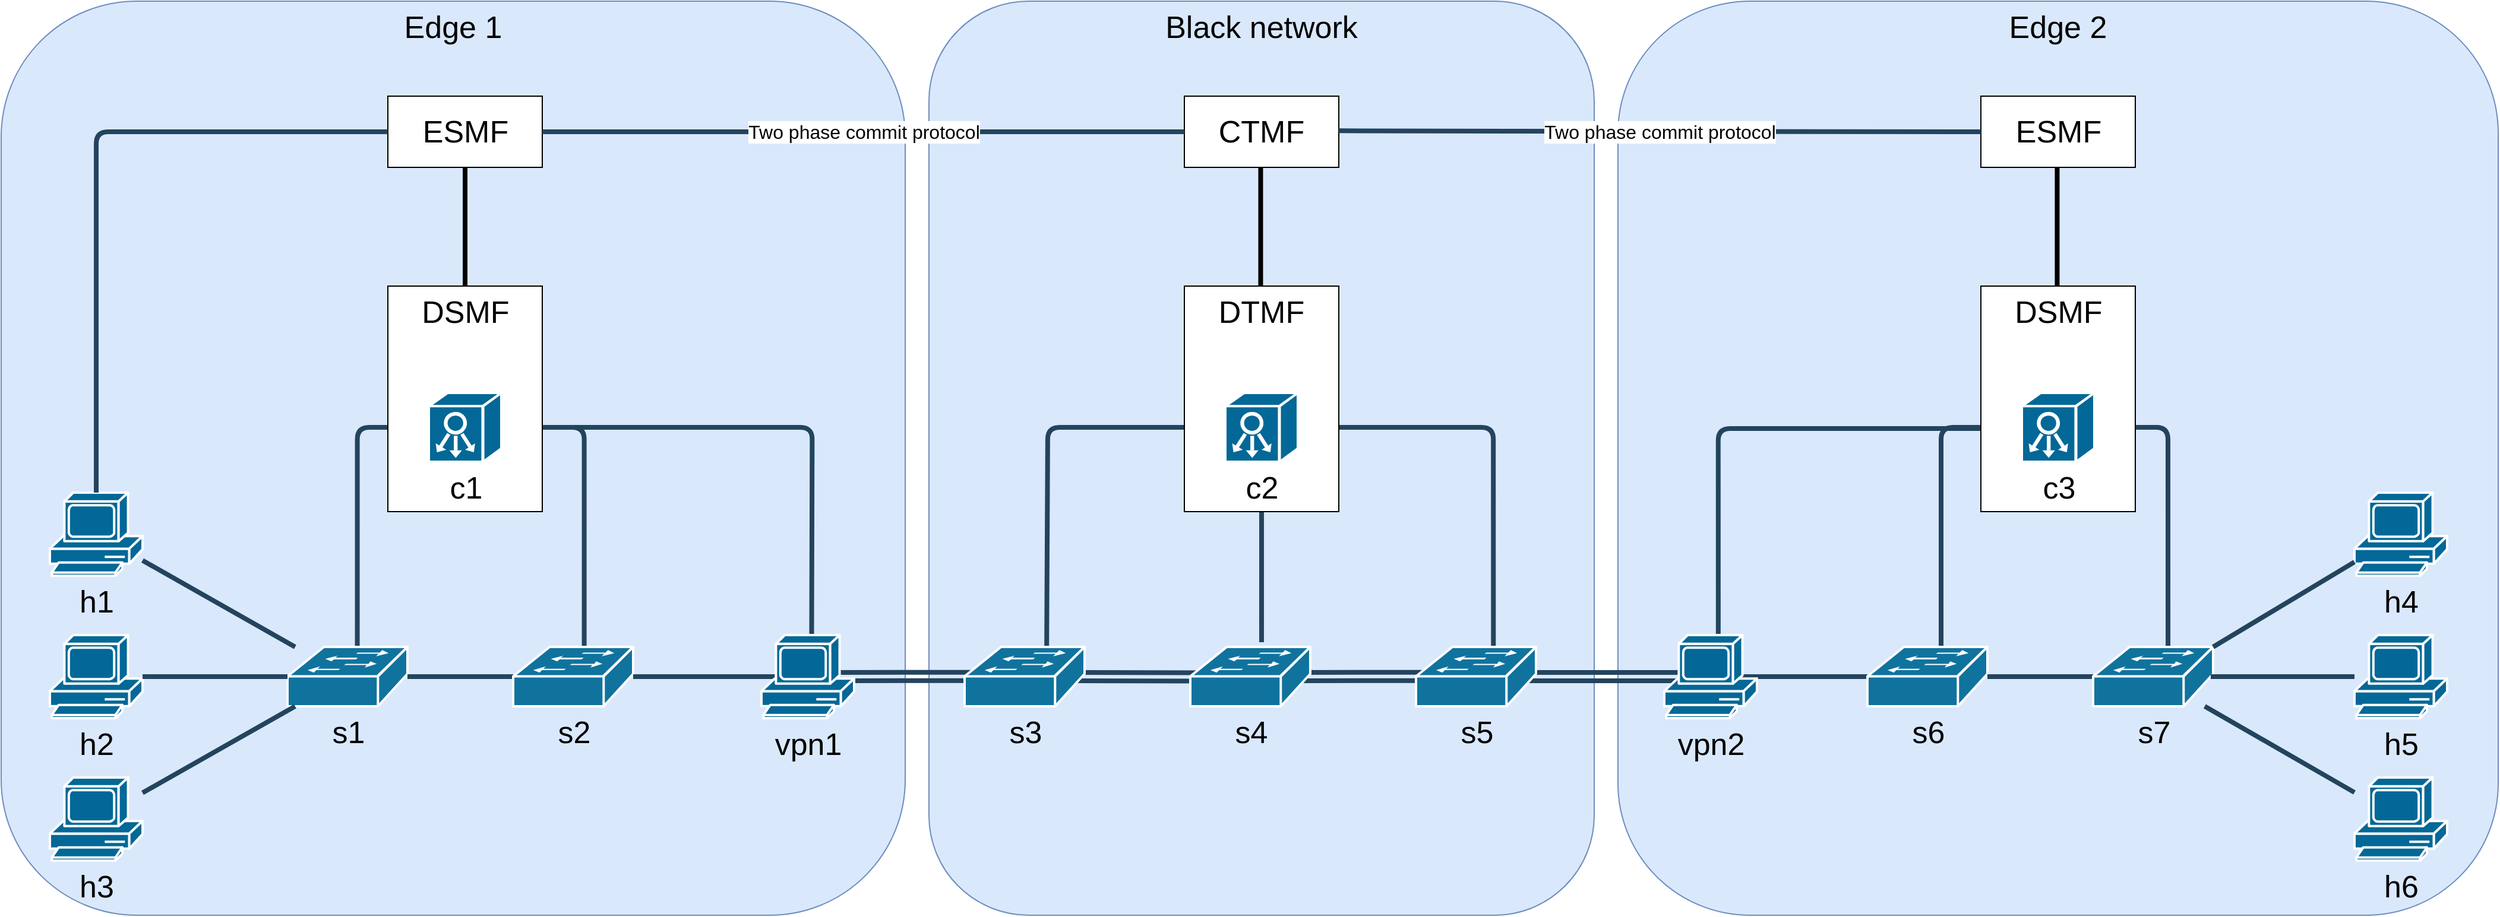 <mxfile version="20.5.3" type="embed"><diagram id="6a731a19-8d31-9384-78a2-239565b7b9f0" name="Page-1"><mxGraphModel dx="1666" dy="1071" grid="1" gridSize="10" guides="1" tooltips="1" connect="1" arrows="1" fold="1" page="1" pageScale="1" pageWidth="827" pageHeight="1169" background="none" math="0" shadow="0"><root><mxCell id="0"/><mxCell id="1" parent="0"/><mxCell id="eoMGSKBOUgeIE6Lk5qr4-2287" value="Edge 2" style="rounded=1;whiteSpace=wrap;html=1;fillColor=#dae8fc;strokeColor=#6c8ebf;fontSize=26;verticalAlign=top;" parent="1" vertex="1"><mxGeometry x="1541" y="180" width="741" height="770" as="geometry"/></mxCell><mxCell id="VIIdwyrcARPIxDZz3K_W-2183" style="edgeStyle=orthogonalEdgeStyle;rounded=0;orthogonalLoop=1;jettySize=auto;html=1;exitX=0.5;exitY=0;exitDx=0;exitDy=0;exitPerimeter=0;entryX=0.5;entryY=1;entryDx=0;entryDy=0;endArrow=none;endFill=0;strokeWidth=4;" parent="1" edge="1"><mxGeometry relative="1" as="geometry"><mxPoint x="1910.73" y="510" as="sourcePoint"/><mxPoint x="1910.73" y="320" as="targetPoint"/></mxGeometry></mxCell><mxCell id="eoMGSKBOUgeIE6Lk5qr4-2299" style="edgeStyle=orthogonalEdgeStyle;rounded=1;html=1;strokeColor=#23445D;endArrow=none;endFill=0;strokeWidth=4;exitX=0.624;exitY=-0.006;exitDx=0;exitDy=0;exitPerimeter=0;" parent="1" source="eoMGSKBOUgeIE6Lk5qr4-2272" target="VIIdwyrcARPIxDZz3K_W-2173" edge="1"><mxGeometry relative="1" as="geometry"><mxPoint x="891" y="839" as="sourcePoint"/><mxPoint x="802" y="839" as="targetPoint"/><Array as="points"><mxPoint x="2004" y="539"/></Array></mxGeometry></mxCell><mxCell id="eoMGSKBOUgeIE6Lk5qr4-2298" style="edgeStyle=orthogonalEdgeStyle;rounded=1;html=1;strokeColor=#23445D;endArrow=none;endFill=0;strokeWidth=4;exitX=0.614;exitY=0.007;exitDx=0;exitDy=0;exitPerimeter=0;" parent="1" source="eoMGSKBOUgeIE6Lk5qr4-2270" target="VIIdwyrcARPIxDZz3K_W-2173" edge="1"><mxGeometry relative="1" as="geometry"><mxPoint x="1700" y="1022" as="sourcePoint"/><mxPoint x="1262" y="1021" as="targetPoint"/><Array as="points"><mxPoint x="1813" y="539"/></Array></mxGeometry></mxCell><mxCell id="eoMGSKBOUgeIE6Lk5qr4-2297" style="edgeStyle=orthogonalEdgeStyle;rounded=1;html=1;strokeColor=#23445D;endArrow=none;endFill=0;strokeWidth=4;exitX=0.638;exitY=-0.02;exitDx=0;exitDy=0;exitPerimeter=0;entryX=0;entryY=0.5;entryDx=0;entryDy=0;entryPerimeter=0;" parent="1" target="VIIdwyrcARPIxDZz3K_W-2173" edge="1"><mxGeometry relative="1" as="geometry"><mxPoint x="1625.438" y="723" as="sourcePoint"/><mxPoint x="1262" y="1021" as="targetPoint"/><Array as="points"><mxPoint x="1625" y="540"/></Array></mxGeometry></mxCell><mxCell id="2179" value="&lt;font style=&quot;font-size: 26px;&quot;&gt;DSMF&lt;/font&gt;" style="rounded=0;whiteSpace=wrap;html=1;verticalAlign=top;" parent="1" vertex="1"><mxGeometry x="1846.5" y="420" width="130" height="190" as="geometry"/></mxCell><mxCell id="eoMGSKBOUgeIE6Lk5qr4-2288" value="Black network" style="rounded=1;whiteSpace=wrap;html=1;fillColor=#dae8fc;strokeColor=#6c8ebf;fontSize=26;verticalAlign=top;" parent="1" vertex="1"><mxGeometry x="961" y="180" width="560" height="770" as="geometry"/></mxCell><mxCell id="eoMGSKBOUgeIE6Lk5qr4-2296" style="edgeStyle=orthogonalEdgeStyle;rounded=1;html=1;strokeColor=#23445D;endArrow=none;endFill=0;strokeWidth=4;entryX=0.594;entryY=-0.08;entryDx=0;entryDy=0;entryPerimeter=0;" parent="1" target="eoMGSKBOUgeIE6Lk5qr4-2264" edge="1"><mxGeometry relative="1" as="geometry"><mxPoint x="1241" y="600" as="sourcePoint"/><mxPoint x="1272" y="720" as="targetPoint"/><Array as="points"><mxPoint x="1241" y="650"/><mxPoint x="1241" y="650"/></Array></mxGeometry></mxCell><mxCell id="eoMGSKBOUgeIE6Lk5qr4-2295" style="edgeStyle=orthogonalEdgeStyle;rounded=1;html=1;strokeColor=#23445D;endArrow=none;endFill=0;strokeWidth=4;exitX=1;exitY=0.5;exitDx=0;exitDy=0;exitPerimeter=0;entryX=0.645;entryY=0.009;entryDx=0;entryDy=0;entryPerimeter=0;" parent="1" source="VIIdwyrcARPIxDZz3K_W-2172" target="eoMGSKBOUgeIE6Lk5qr4-2266" edge="1"><mxGeometry relative="1" as="geometry"><mxPoint x="1262" y="1021" as="sourcePoint"/><mxPoint x="762" y="799" as="targetPoint"/></mxGeometry></mxCell><mxCell id="eoMGSKBOUgeIE6Lk5qr4-2294" style="edgeStyle=orthogonalEdgeStyle;rounded=1;html=1;strokeColor=#23445D;endArrow=none;endFill=0;strokeWidth=4;entryX=0;entryY=0.5;entryDx=0;entryDy=0;entryPerimeter=0;exitX=0.684;exitY=0.019;exitDx=0;exitDy=0;exitPerimeter=0;" parent="1" source="eoMGSKBOUgeIE6Lk5qr4-2262" target="VIIdwyrcARPIxDZz3K_W-2172" edge="1"><mxGeometry relative="1" as="geometry"><mxPoint x="1061" y="720" as="sourcePoint"/><mxPoint x="752" y="789" as="targetPoint"/><Array as="points"><mxPoint x="1060" y="720"/><mxPoint x="1061" y="720"/><mxPoint x="1061" y="539"/></Array></mxGeometry></mxCell><mxCell id="VIIdwyrcARPIxDZz3K_W-2182" style="edgeStyle=orthogonalEdgeStyle;rounded=0;orthogonalLoop=1;jettySize=auto;html=1;exitX=0.5;exitY=0;exitDx=0;exitDy=0;exitPerimeter=0;entryX=0.5;entryY=1;entryDx=0;entryDy=0;endArrow=none;endFill=0;strokeWidth=4;" parent="1" edge="1"><mxGeometry relative="1" as="geometry"><mxPoint x="1240.23" y="510" as="sourcePoint"/><mxPoint x="1240.23" y="320" as="targetPoint"/></mxGeometry></mxCell><mxCell id="2178" value="&lt;font style=&quot;font-size: 26px;&quot;&gt;DTMF&lt;/font&gt;" style="rounded=0;whiteSpace=wrap;html=1;verticalAlign=top;" parent="1" vertex="1"><mxGeometry x="1176" y="420" width="130" height="190" as="geometry"/></mxCell><mxCell id="eoMGSKBOUgeIE6Lk5qr4-2286" value="&lt;font style=&quot;font-size: 26px;&quot;&gt;Edge 1&lt;br&gt;&lt;/font&gt;" style="rounded=1;whiteSpace=wrap;html=1;fillColor=#dae8fc;strokeColor=#6c8ebf;verticalAlign=top;" parent="1" vertex="1"><mxGeometry x="180" y="180" width="761" height="770" as="geometry"/></mxCell><mxCell id="eoMGSKBOUgeIE6Lk5qr4-2292" style="edgeStyle=orthogonalEdgeStyle;rounded=1;html=1;strokeColor=#23445D;endArrow=none;endFill=0;strokeWidth=4;exitX=0.592;exitY=0.056;exitDx=0;exitDy=0;exitPerimeter=0;entryX=1;entryY=0.5;entryDx=0;entryDy=0;entryPerimeter=0;" parent="1" source="eoMGSKBOUgeIE6Lk5qr4-2258" target="VIIdwyrcARPIxDZz3K_W-2174" edge="1"><mxGeometry relative="1" as="geometry"><mxPoint x="821" y="769" as="sourcePoint"/><mxPoint x="732" y="769" as="targetPoint"/><Array as="points"><mxPoint x="671" y="539"/></Array></mxGeometry></mxCell><mxCell id="eoMGSKBOUgeIE6Lk5qr4-2293" style="edgeStyle=orthogonalEdgeStyle;rounded=1;html=1;strokeColor=#23445D;endArrow=none;endFill=0;strokeWidth=4;entryX=0.606;entryY=0.075;entryDx=0;entryDy=0;entryPerimeter=0;exitX=1;exitY=0.5;exitDx=0;exitDy=0;exitPerimeter=0;" parent="1" source="VIIdwyrcARPIxDZz3K_W-2174" edge="1"><mxGeometry relative="1" as="geometry"><mxPoint x="831" y="779" as="sourcePoint"/><mxPoint x="862.206" y="727.75" as="targetPoint"/></mxGeometry></mxCell><mxCell id="eoMGSKBOUgeIE6Lk5qr4-2291" style="edgeStyle=orthogonalEdgeStyle;rounded=1;html=1;strokeColor=#23445D;endArrow=none;endFill=0;strokeWidth=4;exitX=0;exitY=0.5;exitDx=0;exitDy=0;exitPerimeter=0;entryX=0.582;entryY=0.05;entryDx=0;entryDy=0;entryPerimeter=0;" parent="1" source="VIIdwyrcARPIxDZz3K_W-2174" target="2114" edge="1"><mxGeometry relative="1" as="geometry"><mxPoint x="760" y="982" as="sourcePoint"/><mxPoint x="671" y="982" as="targetPoint"/></mxGeometry></mxCell><mxCell id="VIIdwyrcARPIxDZz3K_W-2181" style="edgeStyle=orthogonalEdgeStyle;rounded=0;orthogonalLoop=1;jettySize=auto;html=1;exitX=0.5;exitY=0;exitDx=0;exitDy=0;exitPerimeter=0;entryX=0.5;entryY=1;entryDx=0;entryDy=0;endArrow=none;endFill=0;strokeWidth=4;" parent="1" source="VIIdwyrcARPIxDZz3K_W-2174" target="eoMGSKBOUgeIE6Lk5qr4-2326" edge="1"><mxGeometry relative="1" as="geometry"/></mxCell><mxCell id="2177" value="&lt;font style=&quot;font-size: 26px;&quot;&gt;DSMF&lt;/font&gt;" style="rounded=0;whiteSpace=wrap;html=1;verticalAlign=top;" parent="1" vertex="1"><mxGeometry x="505.5" y="420" width="130" height="190" as="geometry"/></mxCell><mxCell id="2114" value="&lt;font color=&quot;#000000&quot;&gt;s1&lt;/font&gt;" style="shape=mxgraph.cisco.switches.workgroup_switch;html=1;dashed=0;fillColor=#10739E;strokeColor=#ffffff;strokeWidth=2;verticalLabelPosition=bottom;verticalAlign=top;fontFamily=Helvetica;fontSize=26;fontColor=#FFB366" parent="1" vertex="1"><mxGeometry x="421" y="724" width="101" height="50" as="geometry"/></mxCell><mxCell id="2172" style="edgeStyle=none;rounded=1;html=1;strokeColor=#23445D;endArrow=none;endFill=0;strokeWidth=4" parent="1" target="2114" edge="1"><mxGeometry relative="1" as="geometry"><mxPoint x="611" y="749" as="sourcePoint"/></mxGeometry></mxCell><mxCell id="eoMGSKBOUgeIE6Lk5qr4-2258" value="s2" style="shape=mxgraph.cisco.switches.workgroup_switch;html=1;dashed=0;fillColor=#10739E;strokeColor=#ffffff;strokeWidth=2;verticalLabelPosition=bottom;verticalAlign=top;fontFamily=Helvetica;fontSize=26;fontColor=#000000;" parent="1" vertex="1"><mxGeometry x="611" y="724" width="101" height="50" as="geometry"/></mxCell><mxCell id="eoMGSKBOUgeIE6Lk5qr4-2259" style="edgeStyle=none;rounded=1;html=1;strokeColor=#23445D;endArrow=none;endFill=0;strokeWidth=4;exitX=0.16;exitY=0.5;exitDx=0;exitDy=0;exitPerimeter=0;" parent="1" source="2173" target="eoMGSKBOUgeIE6Lk5qr4-2258" edge="1"><mxGeometry relative="1" as="geometry"><mxPoint x="801" y="749" as="sourcePoint"/></mxGeometry></mxCell><mxCell id="eoMGSKBOUgeIE6Lk5qr4-2261" style="edgeStyle=none;rounded=1;html=1;strokeColor=#23445D;endArrow=none;endFill=0;strokeWidth=4;entryX=0.83;entryY=0.5;entryDx=0;entryDy=0;entryPerimeter=0;shape=link;exitX=0.103;exitY=0.497;exitDx=0;exitDy=0;exitPerimeter=0;" parent="1" source="eoMGSKBOUgeIE6Lk5qr4-2262" target="2173" edge="1"><mxGeometry relative="1" as="geometry"><mxPoint x="991" y="749" as="sourcePoint"/><mxPoint x="902" y="749" as="targetPoint"/></mxGeometry></mxCell><mxCell id="eoMGSKBOUgeIE6Lk5qr4-2263" style="edgeStyle=none;rounded=1;html=1;strokeColor=#23445D;endArrow=none;endFill=0;strokeWidth=4;shape=link;exitX=0.108;exitY=0.504;exitDx=0;exitDy=0;exitPerimeter=0;" parent="1" source="eoMGSKBOUgeIE6Lk5qr4-2264" edge="1"><mxGeometry relative="1" as="geometry"><mxPoint x="1182.1" y="748.85" as="sourcePoint"/><mxPoint x="1083" y="748.949" as="targetPoint"/></mxGeometry></mxCell><mxCell id="eoMGSKBOUgeIE6Lk5qr4-2262" value="s3" style="shape=mxgraph.cisco.switches.workgroup_switch;html=1;dashed=0;fillColor=#10739E;strokeColor=#ffffff;strokeWidth=2;verticalLabelPosition=bottom;verticalAlign=top;fontFamily=Helvetica;fontSize=26;fontColor=#000000;" parent="1" vertex="1"><mxGeometry x="991" y="724" width="101" height="50" as="geometry"/></mxCell><mxCell id="eoMGSKBOUgeIE6Lk5qr4-2265" style="edgeStyle=none;rounded=1;html=1;strokeColor=#23445D;endArrow=none;endFill=0;strokeWidth=4;shape=link;exitX=0.16;exitY=0.497;exitDx=0;exitDy=0;exitPerimeter=0;" parent="1" source="eoMGSKBOUgeIE6Lk5qr4-2266" edge="1"><mxGeometry relative="1" as="geometry"><mxPoint x="1361" y="749" as="sourcePoint"/><mxPoint x="1272" y="749" as="targetPoint"/></mxGeometry></mxCell><mxCell id="eoMGSKBOUgeIE6Lk5qr4-2264" value="s4" style="shape=mxgraph.cisco.switches.workgroup_switch;html=1;dashed=0;fillColor=#10739E;strokeColor=#ffffff;strokeWidth=2;verticalLabelPosition=bottom;verticalAlign=top;fontFamily=Helvetica;fontSize=26;fontColor=#000000;" parent="1" vertex="1"><mxGeometry x="1181" y="724" width="101" height="50" as="geometry"/></mxCell><mxCell id="eoMGSKBOUgeIE6Lk5qr4-2267" style="edgeStyle=none;rounded=1;html=1;strokeColor=#23445D;endArrow=none;endFill=0;strokeWidth=4;exitX=0.16;exitY=0.5;exitDx=0;exitDy=0;exitPerimeter=0;shape=link;" parent="1" source="2176" edge="1"><mxGeometry relative="1" as="geometry"><mxPoint x="1581.48" y="749" as="sourcePoint"/><mxPoint x="1461" y="749" as="targetPoint"/></mxGeometry></mxCell><mxCell id="eoMGSKBOUgeIE6Lk5qr4-2266" value="s5" style="shape=mxgraph.cisco.switches.workgroup_switch;html=1;dashed=0;fillColor=#10739E;strokeColor=#ffffff;strokeWidth=2;verticalLabelPosition=bottom;verticalAlign=top;fontFamily=Helvetica;fontSize=26;fontColor=#000000;" parent="1" vertex="1"><mxGeometry x="1371" y="724" width="101" height="50" as="geometry"/></mxCell><mxCell id="eoMGSKBOUgeIE6Lk5qr4-2269" style="edgeStyle=none;rounded=1;html=1;strokeColor=#23445D;endArrow=none;endFill=0;strokeWidth=4;entryX=0.83;entryY=0.5;entryDx=0;entryDy=0;entryPerimeter=0;" parent="1" target="2176" edge="1"><mxGeometry relative="1" as="geometry"><mxPoint x="1751" y="749" as="sourcePoint"/><mxPoint x="1662" y="749" as="targetPoint"/></mxGeometry></mxCell><mxCell id="eoMGSKBOUgeIE6Lk5qr4-2270" value="s6" style="shape=mxgraph.cisco.switches.workgroup_switch;html=1;dashed=0;fillColor=#10739E;strokeColor=#ffffff;strokeWidth=2;verticalLabelPosition=bottom;verticalAlign=top;fontFamily=Helvetica;fontSize=26;fontColor=#000000;" parent="1" vertex="1"><mxGeometry x="1751" y="724" width="101" height="50" as="geometry"/></mxCell><mxCell id="eoMGSKBOUgeIE6Lk5qr4-2271" style="edgeStyle=none;rounded=1;html=1;strokeColor=#23445D;endArrow=none;endFill=0;strokeWidth=4" parent="1" target="eoMGSKBOUgeIE6Lk5qr4-2270" edge="1"><mxGeometry relative="1" as="geometry"><mxPoint x="1941" y="749" as="sourcePoint"/></mxGeometry></mxCell><mxCell id="eoMGSKBOUgeIE6Lk5qr4-2272" value="s7" style="shape=mxgraph.cisco.switches.workgroup_switch;html=1;dashed=0;fillColor=#10739E;strokeColor=#ffffff;strokeWidth=2;verticalLabelPosition=bottom;verticalAlign=top;fontFamily=Helvetica;fontSize=26;fontColor=#000000;" parent="1" vertex="1"><mxGeometry x="1941" y="724" width="101" height="50" as="geometry"/></mxCell><mxCell id="eoMGSKBOUgeIE6Lk5qr4-2274" value="h1" style="shape=mxgraph.cisco.computers_and_peripherals.pc;sketch=0;html=1;pointerEvents=1;dashed=0;fillColor=#036897;strokeColor=#ffffff;strokeWidth=2;verticalLabelPosition=bottom;verticalAlign=top;align=center;outlineConnect=0;fontColor=#000000;fontSize=26;" parent="1" vertex="1"><mxGeometry x="221" y="594" width="78" height="70" as="geometry"/></mxCell><mxCell id="eoMGSKBOUgeIE6Lk5qr4-2275" value="h2" style="shape=mxgraph.cisco.computers_and_peripherals.pc;sketch=0;html=1;pointerEvents=1;dashed=0;fillColor=#036897;strokeColor=#ffffff;strokeWidth=2;verticalLabelPosition=bottom;verticalAlign=top;align=center;outlineConnect=0;fontColor=#000000;fontSize=26;" parent="1" vertex="1"><mxGeometry x="221" y="714" width="78" height="70" as="geometry"/></mxCell><mxCell id="eoMGSKBOUgeIE6Lk5qr4-2276" value="h3" style="shape=mxgraph.cisco.computers_and_peripherals.pc;sketch=0;html=1;pointerEvents=1;dashed=0;fillColor=#036897;strokeColor=#ffffff;strokeWidth=2;verticalLabelPosition=bottom;verticalAlign=top;align=center;outlineConnect=0;fontColor=#000000;fontSize=26;" parent="1" vertex="1"><mxGeometry x="221" y="834" width="78" height="70" as="geometry"/></mxCell><mxCell id="eoMGSKBOUgeIE6Lk5qr4-2277" style="edgeStyle=none;rounded=1;html=1;strokeColor=#23445D;endArrow=none;endFill=0;strokeWidth=4;exitX=0;exitY=0.5;exitDx=0;exitDy=0;exitPerimeter=0;" parent="1" source="2114" target="eoMGSKBOUgeIE6Lk5qr4-2275" edge="1"><mxGeometry relative="1" as="geometry"><mxPoint x="421" y="748.5" as="sourcePoint"/><mxPoint x="332" y="748.5" as="targetPoint"/></mxGeometry></mxCell><mxCell id="eoMGSKBOUgeIE6Lk5qr4-2278" style="edgeStyle=none;rounded=1;html=1;strokeColor=#23445D;endArrow=none;endFill=0;strokeWidth=4" parent="1" source="2114" target="eoMGSKBOUgeIE6Lk5qr4-2274" edge="1"><mxGeometry relative="1" as="geometry"><mxPoint x="390" y="628.5" as="sourcePoint"/><mxPoint x="311" y="644" as="targetPoint"/></mxGeometry></mxCell><mxCell id="eoMGSKBOUgeIE6Lk5qr4-2279" style="edgeStyle=none;rounded=1;html=1;strokeColor=#23445D;endArrow=none;endFill=0;strokeWidth=4" parent="1" source="2114" target="eoMGSKBOUgeIE6Lk5qr4-2276" edge="1"><mxGeometry relative="1" as="geometry"><mxPoint x="641" y="779" as="sourcePoint"/><mxPoint x="552" y="779" as="targetPoint"/></mxGeometry></mxCell><mxCell id="eoMGSKBOUgeIE6Lk5qr4-2280" value="h4" style="shape=mxgraph.cisco.computers_and_peripherals.pc;sketch=0;html=1;pointerEvents=1;dashed=0;fillColor=#036897;strokeColor=#ffffff;strokeWidth=2;verticalLabelPosition=bottom;verticalAlign=top;align=center;outlineConnect=0;fontColor=#000000;fontSize=26;" parent="1" vertex="1"><mxGeometry x="2161" y="594" width="78" height="70" as="geometry"/></mxCell><mxCell id="eoMGSKBOUgeIE6Lk5qr4-2281" value="h5" style="shape=mxgraph.cisco.computers_and_peripherals.pc;sketch=0;html=1;pointerEvents=1;dashed=0;fillColor=#036897;strokeColor=#ffffff;strokeWidth=2;verticalLabelPosition=bottom;verticalAlign=top;align=center;outlineConnect=0;fontColor=#000000;fontSize=26;" parent="1" vertex="1"><mxGeometry x="2161" y="714" width="78" height="70" as="geometry"/></mxCell><mxCell id="eoMGSKBOUgeIE6Lk5qr4-2282" value="h6" style="shape=mxgraph.cisco.computers_and_peripherals.pc;sketch=0;html=1;pointerEvents=1;dashed=0;fillColor=#036897;strokeColor=#ffffff;strokeWidth=2;verticalLabelPosition=bottom;verticalAlign=top;align=center;outlineConnect=0;fontColor=#000000;fontSize=26;" parent="1" vertex="1"><mxGeometry x="2161" y="834" width="78" height="70" as="geometry"/></mxCell><mxCell id="eoMGSKBOUgeIE6Lk5qr4-2283" style="edgeStyle=none;rounded=1;html=1;strokeColor=#23445D;endArrow=none;endFill=0;strokeWidth=4;exitX=0.98;exitY=0.5;exitDx=0;exitDy=0;exitPerimeter=0;" parent="1" source="eoMGSKBOUgeIE6Lk5qr4-2272" target="eoMGSKBOUgeIE6Lk5qr4-2281" edge="1"><mxGeometry relative="1" as="geometry"><mxPoint x="2361" y="749" as="sourcePoint"/><mxPoint x="2272" y="748.5" as="targetPoint"/></mxGeometry></mxCell><mxCell id="eoMGSKBOUgeIE6Lk5qr4-2284" style="edgeStyle=none;rounded=1;html=1;strokeColor=#23445D;endArrow=none;endFill=0;strokeWidth=4;exitX=1;exitY=0;exitDx=0;exitDy=0;exitPerimeter=0;" parent="1" source="eoMGSKBOUgeIE6Lk5qr4-2272" target="eoMGSKBOUgeIE6Lk5qr4-2280" edge="1"><mxGeometry relative="1" as="geometry"><mxPoint x="2367" y="724" as="sourcePoint"/><mxPoint x="2251" y="644" as="targetPoint"/></mxGeometry></mxCell><mxCell id="eoMGSKBOUgeIE6Lk5qr4-2285" style="edgeStyle=none;rounded=1;html=1;strokeColor=#23445D;endArrow=none;endFill=0;strokeWidth=4;" parent="1" source="eoMGSKBOUgeIE6Lk5qr4-2272" target="eoMGSKBOUgeIE6Lk5qr4-2282" edge="1"><mxGeometry relative="1" as="geometry"><mxPoint x="2351" y="774" as="sourcePoint"/><mxPoint x="2492" y="779" as="targetPoint"/></mxGeometry></mxCell><mxCell id="eoMGSKBOUgeIE6Lk5qr4-2326" value="&lt;font style=&quot;font-size: 26px;&quot;&gt;ESMF&lt;/font&gt;" style="rounded=0;whiteSpace=wrap;html=1;" parent="1" vertex="1"><mxGeometry x="505.5" y="260" width="130" height="60" as="geometry"/></mxCell><mxCell id="eoMGSKBOUgeIE6Lk5qr4-2328" style="edgeStyle=orthogonalEdgeStyle;rounded=1;html=1;strokeColor=#23445D;endArrow=none;endFill=0;strokeWidth=4;" parent="1" source="eoMGSKBOUgeIE6Lk5qr4-2326" target="eoMGSKBOUgeIE6Lk5qr4-2274" edge="1"><mxGeometry relative="1" as="geometry"><mxPoint x="399" y="655.5" as="sourcePoint"/><mxPoint x="271" y="582.5" as="targetPoint"/></mxGeometry></mxCell><mxCell id="VIIdwyrcARPIxDZz3K_W-2173" value="c3" style="shape=mxgraph.cisco.controllers_and_modules.system_controller;sketch=0;html=1;pointerEvents=1;dashed=0;fillColor=#036897;strokeColor=#ffffff;strokeWidth=2;verticalLabelPosition=bottom;verticalAlign=top;align=center;outlineConnect=0;fontSize=26;" parent="1" vertex="1"><mxGeometry x="1881" y="510" width="61" height="58" as="geometry"/></mxCell><mxCell id="VIIdwyrcARPIxDZz3K_W-2174" value="c1" style="shape=mxgraph.cisco.controllers_and_modules.system_controller;sketch=0;html=1;pointerEvents=1;dashed=0;fillColor=#036897;strokeColor=#ffffff;strokeWidth=2;verticalLabelPosition=bottom;verticalAlign=top;align=center;outlineConnect=0;fontSize=26;" parent="1" vertex="1"><mxGeometry x="540" y="510" width="61" height="58" as="geometry"/></mxCell><mxCell id="VIIdwyrcARPIxDZz3K_W-2176" value="&lt;font style=&quot;font-size: 26px;&quot;&gt;ESMF&lt;/font&gt;" style="rounded=0;whiteSpace=wrap;html=1;" parent="1" vertex="1"><mxGeometry x="1846.5" y="260" width="130" height="60" as="geometry"/></mxCell><mxCell id="VIIdwyrcARPIxDZz3K_W-2177" value="&lt;font style=&quot;font-size: 26px;&quot;&gt;CTMF&lt;/font&gt;" style="rounded=0;whiteSpace=wrap;html=1;" parent="1" vertex="1"><mxGeometry x="1176" y="260" width="130" height="60" as="geometry"/></mxCell><mxCell id="VIIdwyrcARPIxDZz3K_W-2178" value="Two phase commit protocol" style="edgeStyle=orthogonalEdgeStyle;rounded=1;html=1;strokeColor=#23445D;endArrow=none;endFill=0;strokeWidth=4;exitX=1;exitY=0.5;exitDx=0;exitDy=0;entryX=0;entryY=0.5;entryDx=0;entryDy=0;fontSize=16;" parent="1" source="eoMGSKBOUgeIE6Lk5qr4-2326" target="VIIdwyrcARPIxDZz3K_W-2177" edge="1"><mxGeometry relative="1" as="geometry"><mxPoint x="500" y="300" as="sourcePoint"/><mxPoint x="270" y="604" as="targetPoint"/></mxGeometry></mxCell><mxCell id="VIIdwyrcARPIxDZz3K_W-2179" value="Two phase commit protocol" style="edgeStyle=orthogonalEdgeStyle;rounded=1;html=1;strokeColor=#23445D;endArrow=none;endFill=0;strokeWidth=4;exitX=1;exitY=0.5;exitDx=0;exitDy=0;fontSize=16;" parent="1" target="VIIdwyrcARPIxDZz3K_W-2176" edge="1"><mxGeometry relative="1" as="geometry"><mxPoint x="1306" y="289.17" as="sourcePoint"/><mxPoint x="1781" y="290" as="targetPoint"/></mxGeometry></mxCell><mxCell id="VIIdwyrcARPIxDZz3K_W-2172" value="c2" style="shape=mxgraph.cisco.controllers_and_modules.system_controller;sketch=0;html=1;pointerEvents=1;dashed=0;fillColor=#036897;strokeColor=#ffffff;strokeWidth=2;verticalLabelPosition=bottom;verticalAlign=top;align=center;outlineConnect=0;fontSize=26;" parent="1" vertex="1"><mxGeometry x="1210.5" y="510" width="61" height="58" as="geometry"/></mxCell><mxCell id="2173" value="vpn1" style="shape=mxgraph.cisco.computers_and_peripherals.pc;sketch=0;html=1;pointerEvents=1;dashed=0;fillColor=#036897;strokeColor=#ffffff;strokeWidth=2;verticalLabelPosition=bottom;verticalAlign=top;align=center;outlineConnect=0;fontColor=#000000;fontSize=26;" parent="1" vertex="1"><mxGeometry x="820" y="714" width="78" height="70" as="geometry"/></mxCell><mxCell id="2176" value="vpn2" style="shape=mxgraph.cisco.computers_and_peripherals.pc;sketch=0;html=1;pointerEvents=1;dashed=0;fillColor=#036897;strokeColor=#ffffff;strokeWidth=2;verticalLabelPosition=bottom;verticalAlign=top;align=center;outlineConnect=0;fontColor=#000000;fontSize=26;" parent="1" vertex="1"><mxGeometry x="1580" y="714" width="78" height="70" as="geometry"/></mxCell></root></mxGraphModel></diagram></mxfile>